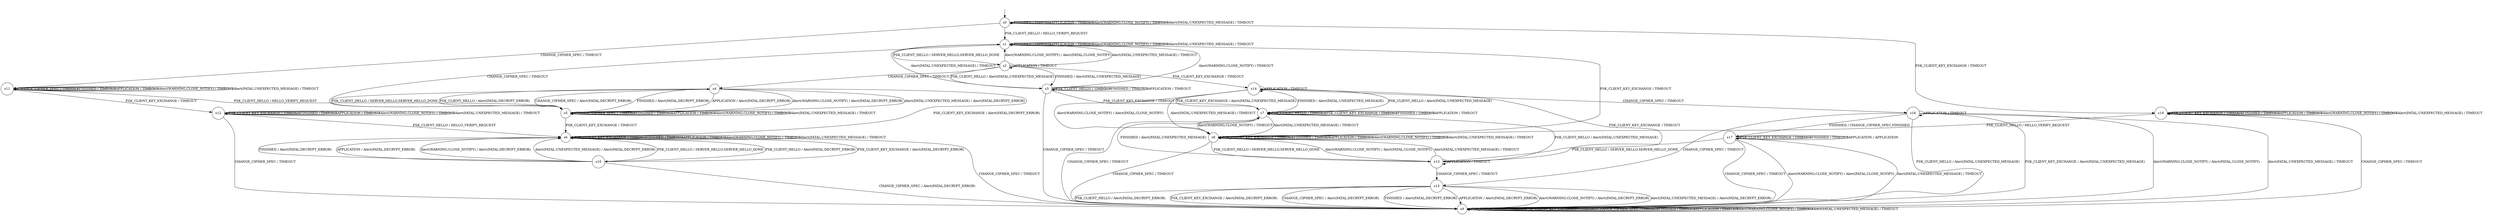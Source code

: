 digraph g {
__start0 [label="" shape="none"];

	s0 [shape="circle" label="s0"];
	s1 [shape="circle" label="s1"];
	s2 [shape="circle" label="s2"];
	s3 [shape="circle" label="s3"];
	s4 [shape="circle" label="s4"];
	s5 [shape="circle" label="s5"];
	s6 [shape="circle" label="s6"];
	s7 [shape="circle" label="s7"];
	s8 [shape="circle" label="s8"];
	s9 [shape="circle" label="s9"];
	s10 [shape="circle" label="s10"];
	s11 [shape="circle" label="s11"];
	s12 [shape="circle" label="s12"];
	s13 [shape="circle" label="s13"];
	s14 [shape="circle" label="s14"];
	s15 [shape="circle" label="s15"];
	s16 [shape="circle" label="s16"];
	s17 [shape="circle" label="s17"];
	s18 [shape="circle" label="s18"];
	s0 -> s1 [label="PSK_CLIENT_HELLO / HELLO_VERIFY_REQUEST"];
	s0 -> s18 [label="PSK_CLIENT_KEY_EXCHANGE / TIMEOUT"];
	s0 -> s11 [label="CHANGE_CIPHER_SPEC / TIMEOUT"];
	s0 -> s0 [label="FINISHED / TIMEOUT"];
	s0 -> s0 [label="APPLICATION / TIMEOUT"];
	s0 -> s0 [label="Alert(WARNING,CLOSE_NOTIFY) / TIMEOUT"];
	s0 -> s0 [label="Alert(FATAL,UNEXPECTED_MESSAGE) / TIMEOUT"];
	s1 -> s2 [label="PSK_CLIENT_HELLO / SERVER_HELLO,SERVER_HELLO_DONE"];
	s1 -> s8 [label="PSK_CLIENT_KEY_EXCHANGE / TIMEOUT"];
	s1 -> s5 [label="CHANGE_CIPHER_SPEC / TIMEOUT"];
	s1 -> s1 [label="FINISHED / TIMEOUT"];
	s1 -> s1 [label="APPLICATION / TIMEOUT"];
	s1 -> s1 [label="Alert(WARNING,CLOSE_NOTIFY) / TIMEOUT"];
	s1 -> s1 [label="Alert(FATAL,UNEXPECTED_MESSAGE) / TIMEOUT"];
	s2 -> s3 [label="PSK_CLIENT_HELLO / Alert(FATAL,UNEXPECTED_MESSAGE)"];
	s2 -> s14 [label="PSK_CLIENT_KEY_EXCHANGE / TIMEOUT"];
	s2 -> s4 [label="CHANGE_CIPHER_SPEC / TIMEOUT"];
	s2 -> s3 [label="FINISHED / Alert(FATAL,UNEXPECTED_MESSAGE)"];
	s2 -> s2 [label="APPLICATION / TIMEOUT"];
	s2 -> s1 [label="Alert(WARNING,CLOSE_NOTIFY) / Alert(FATAL,CLOSE_NOTIFY)"];
	s2 -> s1 [label="Alert(FATAL,UNEXPECTED_MESSAGE) / TIMEOUT"];
	s3 -> s3 [label="PSK_CLIENT_HELLO / TIMEOUT"];
	s3 -> s7 [label="PSK_CLIENT_KEY_EXCHANGE / TIMEOUT"];
	s3 -> s9 [label="CHANGE_CIPHER_SPEC / TIMEOUT"];
	s3 -> s3 [label="FINISHED / TIMEOUT"];
	s3 -> s3 [label="APPLICATION / TIMEOUT"];
	s3 -> s1 [label="Alert(WARNING,CLOSE_NOTIFY) / TIMEOUT"];
	s3 -> s1 [label="Alert(FATAL,UNEXPECTED_MESSAGE) / TIMEOUT"];
	s4 -> s5 [label="PSK_CLIENT_HELLO / Alert(FATAL,DECRYPT_ERROR)"];
	s4 -> s6 [label="PSK_CLIENT_KEY_EXCHANGE / Alert(FATAL,DECRYPT_ERROR)"];
	s4 -> s5 [label="CHANGE_CIPHER_SPEC / Alert(FATAL,DECRYPT_ERROR)"];
	s4 -> s5 [label="FINISHED / Alert(FATAL,DECRYPT_ERROR)"];
	s4 -> s5 [label="APPLICATION / Alert(FATAL,DECRYPT_ERROR)"];
	s4 -> s5 [label="Alert(WARNING,CLOSE_NOTIFY) / Alert(FATAL,DECRYPT_ERROR)"];
	s4 -> s5 [label="Alert(FATAL,UNEXPECTED_MESSAGE) / Alert(FATAL,DECRYPT_ERROR)"];
	s5 -> s4 [label="PSK_CLIENT_HELLO / SERVER_HELLO,SERVER_HELLO_DONE"];
	s5 -> s6 [label="PSK_CLIENT_KEY_EXCHANGE / TIMEOUT"];
	s5 -> s5 [label="CHANGE_CIPHER_SPEC / TIMEOUT"];
	s5 -> s5 [label="FINISHED / TIMEOUT"];
	s5 -> s5 [label="APPLICATION / TIMEOUT"];
	s5 -> s5 [label="Alert(WARNING,CLOSE_NOTIFY) / TIMEOUT"];
	s5 -> s5 [label="Alert(FATAL,UNEXPECTED_MESSAGE) / TIMEOUT"];
	s6 -> s10 [label="PSK_CLIENT_HELLO / SERVER_HELLO,SERVER_HELLO_DONE"];
	s6 -> s6 [label="PSK_CLIENT_KEY_EXCHANGE / TIMEOUT"];
	s6 -> s9 [label="CHANGE_CIPHER_SPEC / TIMEOUT"];
	s6 -> s6 [label="FINISHED / TIMEOUT"];
	s6 -> s6 [label="APPLICATION / TIMEOUT"];
	s6 -> s6 [label="Alert(WARNING,CLOSE_NOTIFY) / TIMEOUT"];
	s6 -> s6 [label="Alert(FATAL,UNEXPECTED_MESSAGE) / TIMEOUT"];
	s7 -> s7 [label="PSK_CLIENT_HELLO / TIMEOUT"];
	s7 -> s7 [label="PSK_CLIENT_KEY_EXCHANGE / TIMEOUT"];
	s7 -> s9 [label="CHANGE_CIPHER_SPEC / TIMEOUT"];
	s7 -> s7 [label="FINISHED / TIMEOUT"];
	s7 -> s7 [label="APPLICATION / TIMEOUT"];
	s7 -> s8 [label="Alert(WARNING,CLOSE_NOTIFY) / TIMEOUT"];
	s7 -> s8 [label="Alert(FATAL,UNEXPECTED_MESSAGE) / TIMEOUT"];
	s8 -> s13 [label="PSK_CLIENT_HELLO / SERVER_HELLO,SERVER_HELLO_DONE"];
	s8 -> s8 [label="PSK_CLIENT_KEY_EXCHANGE / TIMEOUT"];
	s8 -> s9 [label="CHANGE_CIPHER_SPEC / TIMEOUT"];
	s8 -> s8 [label="FINISHED / TIMEOUT"];
	s8 -> s8 [label="APPLICATION / TIMEOUT"];
	s8 -> s8 [label="Alert(WARNING,CLOSE_NOTIFY) / TIMEOUT"];
	s8 -> s8 [label="Alert(FATAL,UNEXPECTED_MESSAGE) / TIMEOUT"];
	s9 -> s9 [label="PSK_CLIENT_HELLO / TIMEOUT"];
	s9 -> s9 [label="PSK_CLIENT_KEY_EXCHANGE / TIMEOUT"];
	s9 -> s9 [label="CHANGE_CIPHER_SPEC / TIMEOUT"];
	s9 -> s9 [label="FINISHED / TIMEOUT"];
	s9 -> s9 [label="APPLICATION / TIMEOUT"];
	s9 -> s9 [label="Alert(WARNING,CLOSE_NOTIFY) / TIMEOUT"];
	s9 -> s9 [label="Alert(FATAL,UNEXPECTED_MESSAGE) / TIMEOUT"];
	s10 -> s6 [label="PSK_CLIENT_HELLO / Alert(FATAL,DECRYPT_ERROR)"];
	s10 -> s6 [label="PSK_CLIENT_KEY_EXCHANGE / Alert(FATAL,DECRYPT_ERROR)"];
	s10 -> s9 [label="CHANGE_CIPHER_SPEC / Alert(FATAL,DECRYPT_ERROR)"];
	s10 -> s6 [label="FINISHED / Alert(FATAL,DECRYPT_ERROR)"];
	s10 -> s6 [label="APPLICATION / Alert(FATAL,DECRYPT_ERROR)"];
	s10 -> s6 [label="Alert(WARNING,CLOSE_NOTIFY) / Alert(FATAL,DECRYPT_ERROR)"];
	s10 -> s6 [label="Alert(FATAL,UNEXPECTED_MESSAGE) / Alert(FATAL,DECRYPT_ERROR)"];
	s11 -> s5 [label="PSK_CLIENT_HELLO / HELLO_VERIFY_REQUEST"];
	s11 -> s12 [label="PSK_CLIENT_KEY_EXCHANGE / TIMEOUT"];
	s11 -> s11 [label="CHANGE_CIPHER_SPEC / TIMEOUT"];
	s11 -> s11 [label="FINISHED / TIMEOUT"];
	s11 -> s11 [label="APPLICATION / TIMEOUT"];
	s11 -> s11 [label="Alert(WARNING,CLOSE_NOTIFY) / TIMEOUT"];
	s11 -> s11 [label="Alert(FATAL,UNEXPECTED_MESSAGE) / TIMEOUT"];
	s12 -> s6 [label="PSK_CLIENT_HELLO / HELLO_VERIFY_REQUEST"];
	s12 -> s12 [label="PSK_CLIENT_KEY_EXCHANGE / TIMEOUT"];
	s12 -> s9 [label="CHANGE_CIPHER_SPEC / TIMEOUT"];
	s12 -> s12 [label="FINISHED / TIMEOUT"];
	s12 -> s12 [label="APPLICATION / TIMEOUT"];
	s12 -> s12 [label="Alert(WARNING,CLOSE_NOTIFY) / TIMEOUT"];
	s12 -> s12 [label="Alert(FATAL,UNEXPECTED_MESSAGE) / TIMEOUT"];
	s13 -> s7 [label="PSK_CLIENT_HELLO / Alert(FATAL,UNEXPECTED_MESSAGE)"];
	s13 -> s14 [label="PSK_CLIENT_KEY_EXCHANGE / TIMEOUT"];
	s13 -> s15 [label="CHANGE_CIPHER_SPEC / TIMEOUT"];
	s13 -> s7 [label="FINISHED / Alert(FATAL,UNEXPECTED_MESSAGE)"];
	s13 -> s13 [label="APPLICATION / TIMEOUT"];
	s13 -> s8 [label="Alert(WARNING,CLOSE_NOTIFY) / Alert(FATAL,CLOSE_NOTIFY)"];
	s13 -> s8 [label="Alert(FATAL,UNEXPECTED_MESSAGE) / TIMEOUT"];
	s14 -> s7 [label="PSK_CLIENT_HELLO / Alert(FATAL,UNEXPECTED_MESSAGE)"];
	s14 -> s7 [label="PSK_CLIENT_KEY_EXCHANGE / Alert(FATAL,UNEXPECTED_MESSAGE)"];
	s14 -> s16 [label="CHANGE_CIPHER_SPEC / TIMEOUT"];
	s14 -> s7 [label="FINISHED / Alert(FATAL,UNEXPECTED_MESSAGE)"];
	s14 -> s14 [label="APPLICATION / TIMEOUT"];
	s14 -> s8 [label="Alert(WARNING,CLOSE_NOTIFY) / Alert(FATAL,CLOSE_NOTIFY)"];
	s14 -> s8 [label="Alert(FATAL,UNEXPECTED_MESSAGE) / TIMEOUT"];
	s15 -> s9 [label="PSK_CLIENT_HELLO / Alert(FATAL,DECRYPT_ERROR)"];
	s15 -> s9 [label="PSK_CLIENT_KEY_EXCHANGE / Alert(FATAL,DECRYPT_ERROR)"];
	s15 -> s9 [label="CHANGE_CIPHER_SPEC / Alert(FATAL,DECRYPT_ERROR)"];
	s15 -> s9 [label="FINISHED / Alert(FATAL,DECRYPT_ERROR)"];
	s15 -> s9 [label="APPLICATION / Alert(FATAL,DECRYPT_ERROR)"];
	s15 -> s9 [label="Alert(WARNING,CLOSE_NOTIFY) / Alert(FATAL,DECRYPT_ERROR)"];
	s15 -> s9 [label="Alert(FATAL,UNEXPECTED_MESSAGE) / Alert(FATAL,DECRYPT_ERROR)"];
	s16 -> s9 [label="PSK_CLIENT_HELLO / Alert(FATAL,UNEXPECTED_MESSAGE)"];
	s16 -> s9 [label="PSK_CLIENT_KEY_EXCHANGE / Alert(FATAL,UNEXPECTED_MESSAGE)"];
	s16 -> s15 [label="CHANGE_CIPHER_SPEC / TIMEOUT"];
	s16 -> s17 [label="FINISHED / CHANGE_CIPHER_SPEC,FINISHED"];
	s16 -> s16 [label="APPLICATION / TIMEOUT"];
	s16 -> s9 [label="Alert(WARNING,CLOSE_NOTIFY) / Alert(FATAL,CLOSE_NOTIFY)"];
	s16 -> s9 [label="Alert(FATAL,UNEXPECTED_MESSAGE) / TIMEOUT"];
	s17 -> s13 [label="PSK_CLIENT_HELLO / SERVER_HELLO,SERVER_HELLO_DONE"];
	s17 -> s17 [label="PSK_CLIENT_KEY_EXCHANGE / TIMEOUT"];
	s17 -> s9 [label="CHANGE_CIPHER_SPEC / TIMEOUT"];
	s17 -> s17 [label="FINISHED / TIMEOUT"];
	s17 -> s17 [label="APPLICATION / APPLICATION"];
	s17 -> s9 [label="Alert(WARNING,CLOSE_NOTIFY) / Alert(FATAL,CLOSE_NOTIFY)"];
	s17 -> s9 [label="Alert(FATAL,UNEXPECTED_MESSAGE) / TIMEOUT"];
	s18 -> s8 [label="PSK_CLIENT_HELLO / HELLO_VERIFY_REQUEST"];
	s18 -> s18 [label="PSK_CLIENT_KEY_EXCHANGE / TIMEOUT"];
	s18 -> s9 [label="CHANGE_CIPHER_SPEC / TIMEOUT"];
	s18 -> s18 [label="FINISHED / TIMEOUT"];
	s18 -> s18 [label="APPLICATION / TIMEOUT"];
	s18 -> s18 [label="Alert(WARNING,CLOSE_NOTIFY) / TIMEOUT"];
	s18 -> s18 [label="Alert(FATAL,UNEXPECTED_MESSAGE) / TIMEOUT"];

__start0 -> s0;
}
